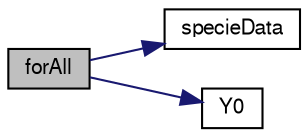 digraph "forAll"
{
  bgcolor="transparent";
  edge [fontname="FreeSans",fontsize="10",labelfontname="FreeSans",labelfontsize="10"];
  node [fontname="FreeSans",fontsize="10",shape=record];
  rankdir="LR";
  Node1 [label="forAll",height=0.2,width=0.4,color="black", fillcolor="grey75", style="filled" fontcolor="black"];
  Node1 -> Node2 [color="midnightblue",fontsize="10",style="solid",fontname="FreeSans"];
  Node2 [label="specieData",height=0.2,width=0.4,color="black",URL="$a02895.html#a57e598bc6ff6209513f9a5a501cf7746"];
  Node1 -> Node3 [color="midnightblue",fontsize="10",style="solid",fontname="FreeSans"];
  Node3 [label="Y0",height=0.2,width=0.4,color="black",URL="$a02895.html#afcc40fd28ff89183f2bf06a6608709ae"];
}
